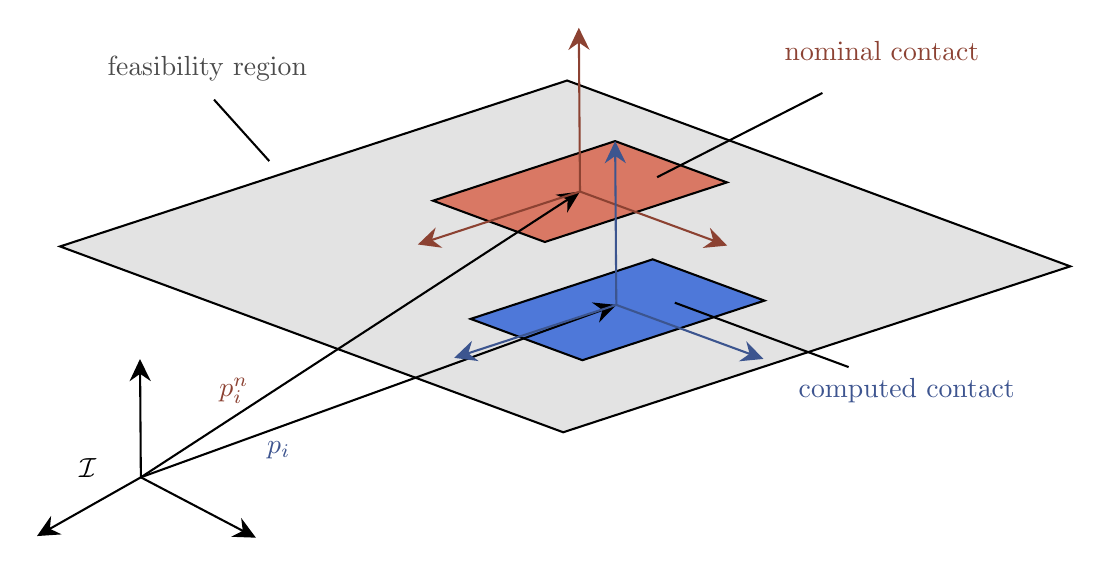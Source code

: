 

\tikzset{every picture/.style={line width=0.75pt}} %

\begin{tikzpicture}[x=0.75pt,y=0.75pt,yscale=-1,xscale=1]

\draw    (130.62,239.17) -- (130.24,185.18) ;
\draw [shift={(130.21,182.18)}, rotate = 89.59] [fill={rgb, 255:red, 0; green, 0; blue, 0 }  ][line width=0.08]  [draw opacity=0] (10.72,-5.15) -- (0,0) -- (10.72,5.15) -- (7.12,0) -- cycle    ;
\draw  [fill={rgb, 255:red, 227; green, 227; blue, 227 }  ,fill opacity=1 ] (336,48) -- (578.41,137.53) -- (334.11,217.47) -- (91.71,127.94) -- cycle ;
\draw  [fill={rgb, 255:red, 217; green, 120; blue, 100 }  ,fill opacity=1 ] (359.13,77.19) -- (412.99,97.08) -- (325.27,125.79) -- (271.41,105.9) -- cycle ;
\draw  [fill={rgb, 255:red, 78; green, 120; blue, 217 }  ,fill opacity=1 ] (377.23,134.15) -- (431.09,154.04) -- (343.38,182.75) -- (289.52,162.86) -- cycle ;
\draw    (130.62,239.17) -- (183.38,266.86) ;
\draw [shift={(186.04,268.25)}, rotate = 207.69] [fill={rgb, 255:red, 0; green, 0; blue, 0 }  ][line width=0.08]  [draw opacity=0] (10.72,-5.15) -- (0,0) -- (10.72,5.15) -- (7.12,0) -- cycle    ;
\draw    (130.62,239.17) -- (83.2,266) ;
\draw [shift={(80.59,267.47)}, rotate = 330.5] [fill={rgb, 255:red, 0; green, 0; blue, 0 }  ][line width=0.08]  [draw opacity=0] (10.72,-5.15) -- (0,0) -- (10.72,5.15) -- (7.12,0) -- cycle    ;
\draw [color={rgb, 255:red, 140; green, 66; blue, 50 }  ,draw opacity=1 ]   (342.2,101.49) -- (341.65,25.59) ;
\draw [shift={(341.63,22.59)}, rotate = 89.59] [fill={rgb, 255:red, 140; green, 66; blue, 50 }  ,fill opacity=1 ][line width=0.08]  [draw opacity=0] (10.72,-5.15) -- (0,0) -- (10.72,5.15) -- (7.12,0) -- cycle    ;
\draw [color={rgb, 255:red, 140; green, 66; blue, 50 }  ,draw opacity=1 ]   (342.2,101.49) -- (410.28,126.49) ;
\draw [shift={(413.09,127.52)}, rotate = 200.16] [fill={rgb, 255:red, 140; green, 66; blue, 50 }  ,fill opacity=1 ][line width=0.08]  [draw opacity=0] (10.72,-5.15) -- (0,0) -- (10.72,5.15) -- (7.12,0) -- cycle    ;
\draw    (387.89,155.05) -- (471.63,186.06) ;
\draw    (165.88,57.22) -- (192.5,86.81) ;
\draw    (459,54) -- (379.36,94.57) ;
\draw    (130.62,239.17) -- (356.88,157.12) ;
\draw [shift={(359.7,156.1)}, rotate = 160.07] [fill={rgb, 255:red, 0; green, 0; blue, 0 }  ][line width=0.08]  [draw opacity=0] (10.72,-5.15) -- (0,0) -- (10.72,5.15) -- (7.12,0) -- cycle    ;
\draw    (130.62,239.17) -- (339.69,103.13) ;
\draw [shift={(342.2,101.49)}, rotate = 146.95] [fill={rgb, 255:red, 0; green, 0; blue, 0 }  ][line width=0.08]  [draw opacity=0] (10.72,-5.15) -- (0,0) -- (10.72,5.15) -- (7.12,0) -- cycle    ;
\draw [color={rgb, 255:red, 60; green, 85; blue, 143 }  ,draw opacity=1 ]   (359.7,156.1) -- (359.15,80.19) ;
\draw [shift={(359.13,77.19)}, rotate = 89.59] [fill={rgb, 255:red, 60; green, 85; blue, 143 }  ,fill opacity=1 ][line width=0.08]  [draw opacity=0] (10.72,-5.15) -- (0,0) -- (10.72,5.15) -- (7.12,0) -- cycle    ;
\draw [color={rgb, 255:red, 60; green, 85; blue, 143 }  ,draw opacity=1 ]   (359.7,156.1) -- (427.78,181.1) ;
\draw [shift={(430.59,182.13)}, rotate = 200.16] [fill={rgb, 255:red, 60; green, 85; blue, 143 }  ,fill opacity=1 ][line width=0.08]  [draw opacity=0] (10.72,-5.15) -- (0,0) -- (10.72,5.15) -- (7.12,0) -- cycle    ;
\draw [color={rgb, 255:red, 60; green, 85; blue, 143 }  ,draw opacity=1 ]   (359.7,156.1) -- (284.45,180.68) ;
\draw [shift={(281.59,181.61)}, rotate = 341.91] [fill={rgb, 255:red, 60; green, 85; blue, 143 }  ,fill opacity=1 ][line width=0.08]  [draw opacity=0] (10.72,-5.15) -- (0,0) -- (10.72,5.15) -- (7.12,0) -- cycle    ;
\draw [color={rgb, 255:red, 140; green, 66; blue, 50 }  ,draw opacity=1 ]   (342.2,101.49) -- (266.95,126.07) ;
\draw [shift={(264.09,127)}, rotate = 341.91] [fill={rgb, 255:red, 140; green, 66; blue, 50 }  ,fill opacity=1 ][line width=0.08]  [draw opacity=0] (10.72,-5.15) -- (0,0) -- (10.72,5.15) -- (7.12,0) -- cycle    ;

\draw (113.08,34.72) node [anchor=north west][inner sep=0.75pt]   [align=left] {\textcolor[rgb]{0.29,0.29,0.29}{feasibility region}};
\draw (436.71,27.38) node [anchor=north west][inner sep=0.75pt]   [align=left] {\begin{minipage}[lt]{74.16pt}\setlength\topsep{0pt}
\begin{center}
\textcolor[rgb]{0.55,0.26,0.2}{nominal contact}
\end{center}

\end{minipage}};
\draw (442.63,190.06) node [anchor=north west][inner sep=0.75pt]   [align=left] {\begin{minipage}[lt]{83.24pt}\setlength\topsep{0pt}
\begin{center}
\textcolor[rgb]{0.24,0.33,0.56}{computed contact}
\end{center}

\end{minipage}};
\draw (110.63,241) node [anchor=south east] [inner sep=0.75pt]    {$\mathcal{I}$};
\draw (265.05,181.84) node [anchor=north west][inner sep=0.75pt]   [align=left] {$ $};
\draw (166.99,189.72) node [anchor=north west][inner sep=0.75pt]    {$\textcolor[rgb]{0.55,0.26,0.2}{p}\textcolor[rgb]{0.55,0.26,0.2}{_{i}^{n}}$};
\draw (190,220.45) node [anchor=north west][inner sep=0.75pt]    {$\textcolor[rgb]{0.24,0.33,0.56}{p}\textcolor[rgb]{0.24,0.33,0.56}{_{i}}$};


\end{tikzpicture}
